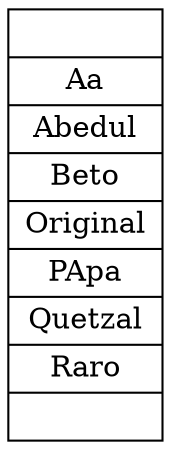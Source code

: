 digraph graficaInorden{ 
 linkdir=LR 
 arreglo[shape= record label= "{|Aa|Abedul|Beto|Original|PApa|Quetzal|Raro|}"];
}
